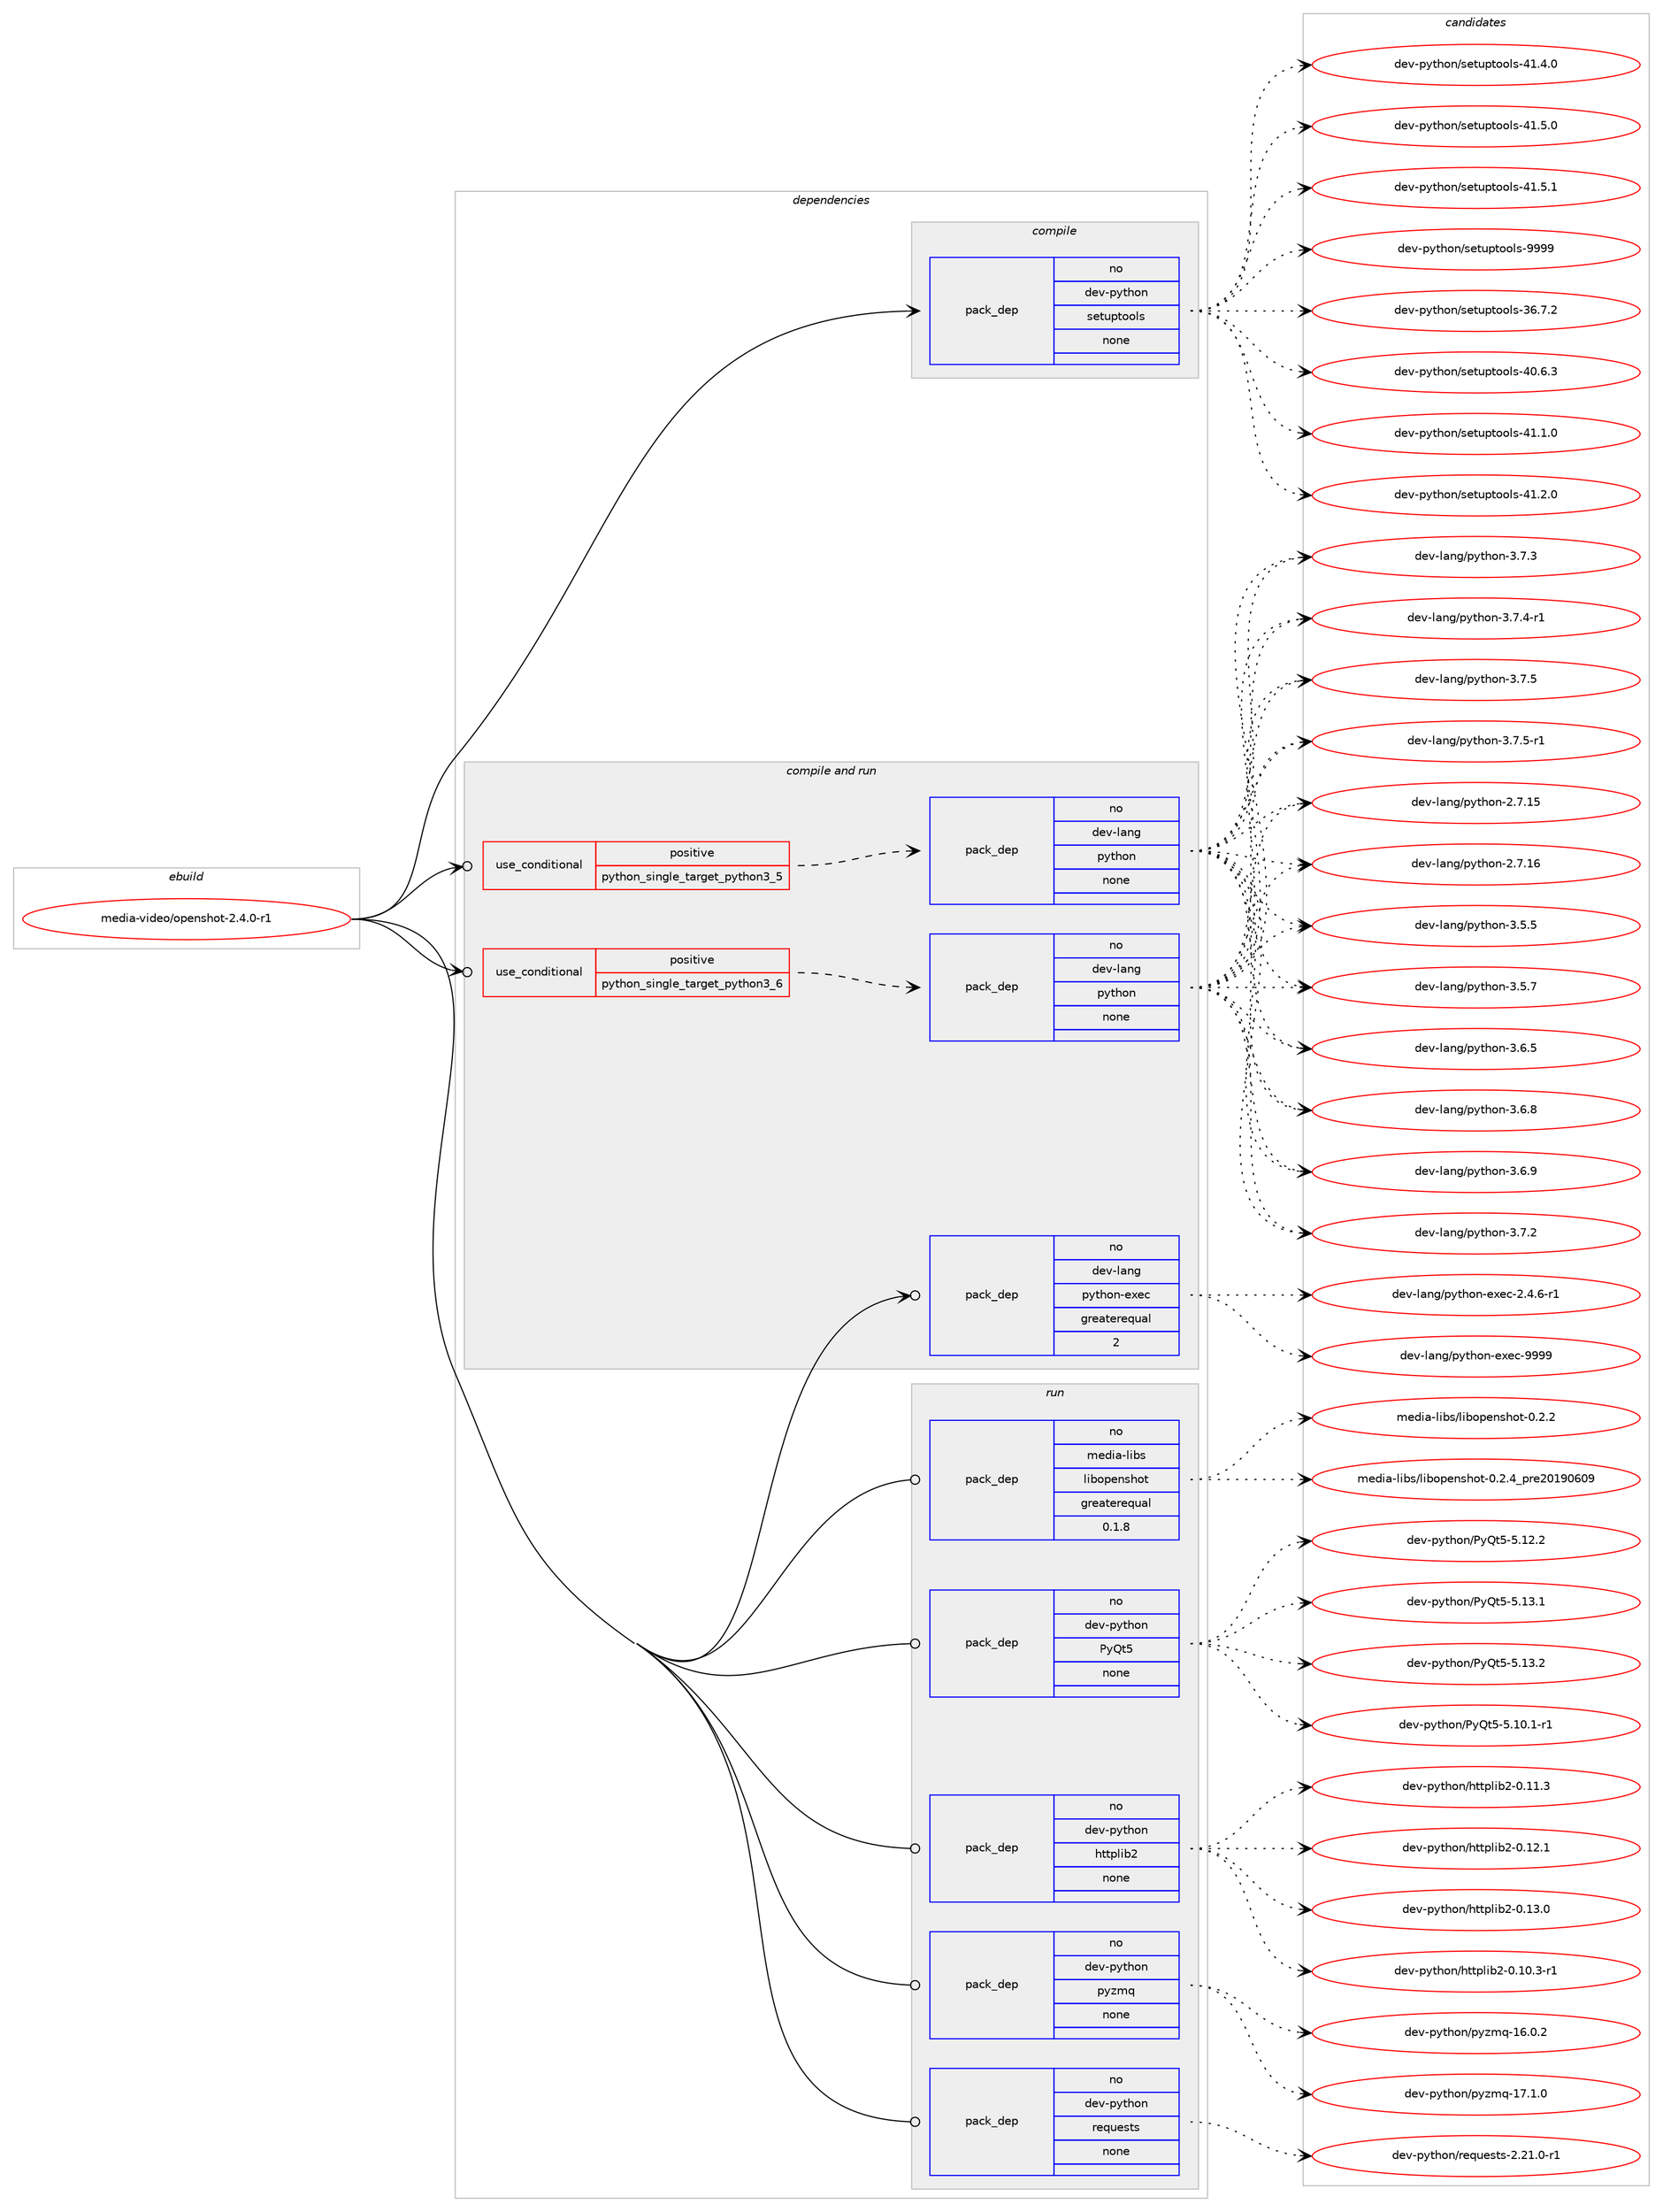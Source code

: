 digraph prolog {

# *************
# Graph options
# *************

newrank=true;
concentrate=true;
compound=true;
graph [rankdir=LR,fontname=Helvetica,fontsize=10,ranksep=1.5];#, ranksep=2.5, nodesep=0.2];
edge  [arrowhead=vee];
node  [fontname=Helvetica,fontsize=10];

# **********
# The ebuild
# **********

subgraph cluster_leftcol {
color=gray;
rank=same;
label=<<i>ebuild</i>>;
id [label="media-video/openshot-2.4.0-r1", color=red, width=4, href="../media-video/openshot-2.4.0-r1.svg"];
}

# ****************
# The dependencies
# ****************

subgraph cluster_midcol {
color=gray;
label=<<i>dependencies</i>>;
subgraph cluster_compile {
fillcolor="#eeeeee";
style=filled;
label=<<i>compile</i>>;
subgraph pack598410 {
dependency809496 [label=<<TABLE BORDER="0" CELLBORDER="1" CELLSPACING="0" CELLPADDING="4" WIDTH="220"><TR><TD ROWSPAN="6" CELLPADDING="30">pack_dep</TD></TR><TR><TD WIDTH="110">no</TD></TR><TR><TD>dev-python</TD></TR><TR><TD>setuptools</TD></TR><TR><TD>none</TD></TR><TR><TD></TD></TR></TABLE>>, shape=none, color=blue];
}
id:e -> dependency809496:w [weight=20,style="solid",arrowhead="vee"];
}
subgraph cluster_compileandrun {
fillcolor="#eeeeee";
style=filled;
label=<<i>compile and run</i>>;
subgraph cond196972 {
dependency809497 [label=<<TABLE BORDER="0" CELLBORDER="1" CELLSPACING="0" CELLPADDING="4"><TR><TD ROWSPAN="3" CELLPADDING="10">use_conditional</TD></TR><TR><TD>positive</TD></TR><TR><TD>python_single_target_python3_5</TD></TR></TABLE>>, shape=none, color=red];
subgraph pack598411 {
dependency809498 [label=<<TABLE BORDER="0" CELLBORDER="1" CELLSPACING="0" CELLPADDING="4" WIDTH="220"><TR><TD ROWSPAN="6" CELLPADDING="30">pack_dep</TD></TR><TR><TD WIDTH="110">no</TD></TR><TR><TD>dev-lang</TD></TR><TR><TD>python</TD></TR><TR><TD>none</TD></TR><TR><TD></TD></TR></TABLE>>, shape=none, color=blue];
}
dependency809497:e -> dependency809498:w [weight=20,style="dashed",arrowhead="vee"];
}
id:e -> dependency809497:w [weight=20,style="solid",arrowhead="odotvee"];
subgraph cond196973 {
dependency809499 [label=<<TABLE BORDER="0" CELLBORDER="1" CELLSPACING="0" CELLPADDING="4"><TR><TD ROWSPAN="3" CELLPADDING="10">use_conditional</TD></TR><TR><TD>positive</TD></TR><TR><TD>python_single_target_python3_6</TD></TR></TABLE>>, shape=none, color=red];
subgraph pack598412 {
dependency809500 [label=<<TABLE BORDER="0" CELLBORDER="1" CELLSPACING="0" CELLPADDING="4" WIDTH="220"><TR><TD ROWSPAN="6" CELLPADDING="30">pack_dep</TD></TR><TR><TD WIDTH="110">no</TD></TR><TR><TD>dev-lang</TD></TR><TR><TD>python</TD></TR><TR><TD>none</TD></TR><TR><TD></TD></TR></TABLE>>, shape=none, color=blue];
}
dependency809499:e -> dependency809500:w [weight=20,style="dashed",arrowhead="vee"];
}
id:e -> dependency809499:w [weight=20,style="solid",arrowhead="odotvee"];
subgraph pack598413 {
dependency809501 [label=<<TABLE BORDER="0" CELLBORDER="1" CELLSPACING="0" CELLPADDING="4" WIDTH="220"><TR><TD ROWSPAN="6" CELLPADDING="30">pack_dep</TD></TR><TR><TD WIDTH="110">no</TD></TR><TR><TD>dev-lang</TD></TR><TR><TD>python-exec</TD></TR><TR><TD>greaterequal</TD></TR><TR><TD>2</TD></TR></TABLE>>, shape=none, color=blue];
}
id:e -> dependency809501:w [weight=20,style="solid",arrowhead="odotvee"];
}
subgraph cluster_run {
fillcolor="#eeeeee";
style=filled;
label=<<i>run</i>>;
subgraph pack598414 {
dependency809502 [label=<<TABLE BORDER="0" CELLBORDER="1" CELLSPACING="0" CELLPADDING="4" WIDTH="220"><TR><TD ROWSPAN="6" CELLPADDING="30">pack_dep</TD></TR><TR><TD WIDTH="110">no</TD></TR><TR><TD>dev-python</TD></TR><TR><TD>PyQt5</TD></TR><TR><TD>none</TD></TR><TR><TD></TD></TR></TABLE>>, shape=none, color=blue];
}
id:e -> dependency809502:w [weight=20,style="solid",arrowhead="odot"];
subgraph pack598415 {
dependency809503 [label=<<TABLE BORDER="0" CELLBORDER="1" CELLSPACING="0" CELLPADDING="4" WIDTH="220"><TR><TD ROWSPAN="6" CELLPADDING="30">pack_dep</TD></TR><TR><TD WIDTH="110">no</TD></TR><TR><TD>dev-python</TD></TR><TR><TD>httplib2</TD></TR><TR><TD>none</TD></TR><TR><TD></TD></TR></TABLE>>, shape=none, color=blue];
}
id:e -> dependency809503:w [weight=20,style="solid",arrowhead="odot"];
subgraph pack598416 {
dependency809504 [label=<<TABLE BORDER="0" CELLBORDER="1" CELLSPACING="0" CELLPADDING="4" WIDTH="220"><TR><TD ROWSPAN="6" CELLPADDING="30">pack_dep</TD></TR><TR><TD WIDTH="110">no</TD></TR><TR><TD>dev-python</TD></TR><TR><TD>pyzmq</TD></TR><TR><TD>none</TD></TR><TR><TD></TD></TR></TABLE>>, shape=none, color=blue];
}
id:e -> dependency809504:w [weight=20,style="solid",arrowhead="odot"];
subgraph pack598417 {
dependency809505 [label=<<TABLE BORDER="0" CELLBORDER="1" CELLSPACING="0" CELLPADDING="4" WIDTH="220"><TR><TD ROWSPAN="6" CELLPADDING="30">pack_dep</TD></TR><TR><TD WIDTH="110">no</TD></TR><TR><TD>dev-python</TD></TR><TR><TD>requests</TD></TR><TR><TD>none</TD></TR><TR><TD></TD></TR></TABLE>>, shape=none, color=blue];
}
id:e -> dependency809505:w [weight=20,style="solid",arrowhead="odot"];
subgraph pack598418 {
dependency809506 [label=<<TABLE BORDER="0" CELLBORDER="1" CELLSPACING="0" CELLPADDING="4" WIDTH="220"><TR><TD ROWSPAN="6" CELLPADDING="30">pack_dep</TD></TR><TR><TD WIDTH="110">no</TD></TR><TR><TD>media-libs</TD></TR><TR><TD>libopenshot</TD></TR><TR><TD>greaterequal</TD></TR><TR><TD>0.1.8</TD></TR></TABLE>>, shape=none, color=blue];
}
id:e -> dependency809506:w [weight=20,style="solid",arrowhead="odot"];
}
}

# **************
# The candidates
# **************

subgraph cluster_choices {
rank=same;
color=gray;
label=<<i>candidates</i>>;

subgraph choice598410 {
color=black;
nodesep=1;
choice100101118451121211161041111104711510111611711211611111110811545515446554650 [label="dev-python/setuptools-36.7.2", color=red, width=4,href="../dev-python/setuptools-36.7.2.svg"];
choice100101118451121211161041111104711510111611711211611111110811545524846544651 [label="dev-python/setuptools-40.6.3", color=red, width=4,href="../dev-python/setuptools-40.6.3.svg"];
choice100101118451121211161041111104711510111611711211611111110811545524946494648 [label="dev-python/setuptools-41.1.0", color=red, width=4,href="../dev-python/setuptools-41.1.0.svg"];
choice100101118451121211161041111104711510111611711211611111110811545524946504648 [label="dev-python/setuptools-41.2.0", color=red, width=4,href="../dev-python/setuptools-41.2.0.svg"];
choice100101118451121211161041111104711510111611711211611111110811545524946524648 [label="dev-python/setuptools-41.4.0", color=red, width=4,href="../dev-python/setuptools-41.4.0.svg"];
choice100101118451121211161041111104711510111611711211611111110811545524946534648 [label="dev-python/setuptools-41.5.0", color=red, width=4,href="../dev-python/setuptools-41.5.0.svg"];
choice100101118451121211161041111104711510111611711211611111110811545524946534649 [label="dev-python/setuptools-41.5.1", color=red, width=4,href="../dev-python/setuptools-41.5.1.svg"];
choice10010111845112121116104111110471151011161171121161111111081154557575757 [label="dev-python/setuptools-9999", color=red, width=4,href="../dev-python/setuptools-9999.svg"];
dependency809496:e -> choice100101118451121211161041111104711510111611711211611111110811545515446554650:w [style=dotted,weight="100"];
dependency809496:e -> choice100101118451121211161041111104711510111611711211611111110811545524846544651:w [style=dotted,weight="100"];
dependency809496:e -> choice100101118451121211161041111104711510111611711211611111110811545524946494648:w [style=dotted,weight="100"];
dependency809496:e -> choice100101118451121211161041111104711510111611711211611111110811545524946504648:w [style=dotted,weight="100"];
dependency809496:e -> choice100101118451121211161041111104711510111611711211611111110811545524946524648:w [style=dotted,weight="100"];
dependency809496:e -> choice100101118451121211161041111104711510111611711211611111110811545524946534648:w [style=dotted,weight="100"];
dependency809496:e -> choice100101118451121211161041111104711510111611711211611111110811545524946534649:w [style=dotted,weight="100"];
dependency809496:e -> choice10010111845112121116104111110471151011161171121161111111081154557575757:w [style=dotted,weight="100"];
}
subgraph choice598411 {
color=black;
nodesep=1;
choice10010111845108971101034711212111610411111045504655464953 [label="dev-lang/python-2.7.15", color=red, width=4,href="../dev-lang/python-2.7.15.svg"];
choice10010111845108971101034711212111610411111045504655464954 [label="dev-lang/python-2.7.16", color=red, width=4,href="../dev-lang/python-2.7.16.svg"];
choice100101118451089711010347112121116104111110455146534653 [label="dev-lang/python-3.5.5", color=red, width=4,href="../dev-lang/python-3.5.5.svg"];
choice100101118451089711010347112121116104111110455146534655 [label="dev-lang/python-3.5.7", color=red, width=4,href="../dev-lang/python-3.5.7.svg"];
choice100101118451089711010347112121116104111110455146544653 [label="dev-lang/python-3.6.5", color=red, width=4,href="../dev-lang/python-3.6.5.svg"];
choice100101118451089711010347112121116104111110455146544656 [label="dev-lang/python-3.6.8", color=red, width=4,href="../dev-lang/python-3.6.8.svg"];
choice100101118451089711010347112121116104111110455146544657 [label="dev-lang/python-3.6.9", color=red, width=4,href="../dev-lang/python-3.6.9.svg"];
choice100101118451089711010347112121116104111110455146554650 [label="dev-lang/python-3.7.2", color=red, width=4,href="../dev-lang/python-3.7.2.svg"];
choice100101118451089711010347112121116104111110455146554651 [label="dev-lang/python-3.7.3", color=red, width=4,href="../dev-lang/python-3.7.3.svg"];
choice1001011184510897110103471121211161041111104551465546524511449 [label="dev-lang/python-3.7.4-r1", color=red, width=4,href="../dev-lang/python-3.7.4-r1.svg"];
choice100101118451089711010347112121116104111110455146554653 [label="dev-lang/python-3.7.5", color=red, width=4,href="../dev-lang/python-3.7.5.svg"];
choice1001011184510897110103471121211161041111104551465546534511449 [label="dev-lang/python-3.7.5-r1", color=red, width=4,href="../dev-lang/python-3.7.5-r1.svg"];
dependency809498:e -> choice10010111845108971101034711212111610411111045504655464953:w [style=dotted,weight="100"];
dependency809498:e -> choice10010111845108971101034711212111610411111045504655464954:w [style=dotted,weight="100"];
dependency809498:e -> choice100101118451089711010347112121116104111110455146534653:w [style=dotted,weight="100"];
dependency809498:e -> choice100101118451089711010347112121116104111110455146534655:w [style=dotted,weight="100"];
dependency809498:e -> choice100101118451089711010347112121116104111110455146544653:w [style=dotted,weight="100"];
dependency809498:e -> choice100101118451089711010347112121116104111110455146544656:w [style=dotted,weight="100"];
dependency809498:e -> choice100101118451089711010347112121116104111110455146544657:w [style=dotted,weight="100"];
dependency809498:e -> choice100101118451089711010347112121116104111110455146554650:w [style=dotted,weight="100"];
dependency809498:e -> choice100101118451089711010347112121116104111110455146554651:w [style=dotted,weight="100"];
dependency809498:e -> choice1001011184510897110103471121211161041111104551465546524511449:w [style=dotted,weight="100"];
dependency809498:e -> choice100101118451089711010347112121116104111110455146554653:w [style=dotted,weight="100"];
dependency809498:e -> choice1001011184510897110103471121211161041111104551465546534511449:w [style=dotted,weight="100"];
}
subgraph choice598412 {
color=black;
nodesep=1;
choice10010111845108971101034711212111610411111045504655464953 [label="dev-lang/python-2.7.15", color=red, width=4,href="../dev-lang/python-2.7.15.svg"];
choice10010111845108971101034711212111610411111045504655464954 [label="dev-lang/python-2.7.16", color=red, width=4,href="../dev-lang/python-2.7.16.svg"];
choice100101118451089711010347112121116104111110455146534653 [label="dev-lang/python-3.5.5", color=red, width=4,href="../dev-lang/python-3.5.5.svg"];
choice100101118451089711010347112121116104111110455146534655 [label="dev-lang/python-3.5.7", color=red, width=4,href="../dev-lang/python-3.5.7.svg"];
choice100101118451089711010347112121116104111110455146544653 [label="dev-lang/python-3.6.5", color=red, width=4,href="../dev-lang/python-3.6.5.svg"];
choice100101118451089711010347112121116104111110455146544656 [label="dev-lang/python-3.6.8", color=red, width=4,href="../dev-lang/python-3.6.8.svg"];
choice100101118451089711010347112121116104111110455146544657 [label="dev-lang/python-3.6.9", color=red, width=4,href="../dev-lang/python-3.6.9.svg"];
choice100101118451089711010347112121116104111110455146554650 [label="dev-lang/python-3.7.2", color=red, width=4,href="../dev-lang/python-3.7.2.svg"];
choice100101118451089711010347112121116104111110455146554651 [label="dev-lang/python-3.7.3", color=red, width=4,href="../dev-lang/python-3.7.3.svg"];
choice1001011184510897110103471121211161041111104551465546524511449 [label="dev-lang/python-3.7.4-r1", color=red, width=4,href="../dev-lang/python-3.7.4-r1.svg"];
choice100101118451089711010347112121116104111110455146554653 [label="dev-lang/python-3.7.5", color=red, width=4,href="../dev-lang/python-3.7.5.svg"];
choice1001011184510897110103471121211161041111104551465546534511449 [label="dev-lang/python-3.7.5-r1", color=red, width=4,href="../dev-lang/python-3.7.5-r1.svg"];
dependency809500:e -> choice10010111845108971101034711212111610411111045504655464953:w [style=dotted,weight="100"];
dependency809500:e -> choice10010111845108971101034711212111610411111045504655464954:w [style=dotted,weight="100"];
dependency809500:e -> choice100101118451089711010347112121116104111110455146534653:w [style=dotted,weight="100"];
dependency809500:e -> choice100101118451089711010347112121116104111110455146534655:w [style=dotted,weight="100"];
dependency809500:e -> choice100101118451089711010347112121116104111110455146544653:w [style=dotted,weight="100"];
dependency809500:e -> choice100101118451089711010347112121116104111110455146544656:w [style=dotted,weight="100"];
dependency809500:e -> choice100101118451089711010347112121116104111110455146544657:w [style=dotted,weight="100"];
dependency809500:e -> choice100101118451089711010347112121116104111110455146554650:w [style=dotted,weight="100"];
dependency809500:e -> choice100101118451089711010347112121116104111110455146554651:w [style=dotted,weight="100"];
dependency809500:e -> choice1001011184510897110103471121211161041111104551465546524511449:w [style=dotted,weight="100"];
dependency809500:e -> choice100101118451089711010347112121116104111110455146554653:w [style=dotted,weight="100"];
dependency809500:e -> choice1001011184510897110103471121211161041111104551465546534511449:w [style=dotted,weight="100"];
}
subgraph choice598413 {
color=black;
nodesep=1;
choice10010111845108971101034711212111610411111045101120101994550465246544511449 [label="dev-lang/python-exec-2.4.6-r1", color=red, width=4,href="../dev-lang/python-exec-2.4.6-r1.svg"];
choice10010111845108971101034711212111610411111045101120101994557575757 [label="dev-lang/python-exec-9999", color=red, width=4,href="../dev-lang/python-exec-9999.svg"];
dependency809501:e -> choice10010111845108971101034711212111610411111045101120101994550465246544511449:w [style=dotted,weight="100"];
dependency809501:e -> choice10010111845108971101034711212111610411111045101120101994557575757:w [style=dotted,weight="100"];
}
subgraph choice598414 {
color=black;
nodesep=1;
choice1001011184511212111610411111047801218111653455346494846494511449 [label="dev-python/PyQt5-5.10.1-r1", color=red, width=4,href="../dev-python/PyQt5-5.10.1-r1.svg"];
choice100101118451121211161041111104780121811165345534649504650 [label="dev-python/PyQt5-5.12.2", color=red, width=4,href="../dev-python/PyQt5-5.12.2.svg"];
choice100101118451121211161041111104780121811165345534649514649 [label="dev-python/PyQt5-5.13.1", color=red, width=4,href="../dev-python/PyQt5-5.13.1.svg"];
choice100101118451121211161041111104780121811165345534649514650 [label="dev-python/PyQt5-5.13.2", color=red, width=4,href="../dev-python/PyQt5-5.13.2.svg"];
dependency809502:e -> choice1001011184511212111610411111047801218111653455346494846494511449:w [style=dotted,weight="100"];
dependency809502:e -> choice100101118451121211161041111104780121811165345534649504650:w [style=dotted,weight="100"];
dependency809502:e -> choice100101118451121211161041111104780121811165345534649514649:w [style=dotted,weight="100"];
dependency809502:e -> choice100101118451121211161041111104780121811165345534649514650:w [style=dotted,weight="100"];
}
subgraph choice598415 {
color=black;
nodesep=1;
choice10010111845112121116104111110471041161161121081059850454846494846514511449 [label="dev-python/httplib2-0.10.3-r1", color=red, width=4,href="../dev-python/httplib2-0.10.3-r1.svg"];
choice1001011184511212111610411111047104116116112108105985045484649494651 [label="dev-python/httplib2-0.11.3", color=red, width=4,href="../dev-python/httplib2-0.11.3.svg"];
choice1001011184511212111610411111047104116116112108105985045484649504649 [label="dev-python/httplib2-0.12.1", color=red, width=4,href="../dev-python/httplib2-0.12.1.svg"];
choice1001011184511212111610411111047104116116112108105985045484649514648 [label="dev-python/httplib2-0.13.0", color=red, width=4,href="../dev-python/httplib2-0.13.0.svg"];
dependency809503:e -> choice10010111845112121116104111110471041161161121081059850454846494846514511449:w [style=dotted,weight="100"];
dependency809503:e -> choice1001011184511212111610411111047104116116112108105985045484649494651:w [style=dotted,weight="100"];
dependency809503:e -> choice1001011184511212111610411111047104116116112108105985045484649504649:w [style=dotted,weight="100"];
dependency809503:e -> choice1001011184511212111610411111047104116116112108105985045484649514648:w [style=dotted,weight="100"];
}
subgraph choice598416 {
color=black;
nodesep=1;
choice100101118451121211161041111104711212112210911345495446484650 [label="dev-python/pyzmq-16.0.2", color=red, width=4,href="../dev-python/pyzmq-16.0.2.svg"];
choice100101118451121211161041111104711212112210911345495546494648 [label="dev-python/pyzmq-17.1.0", color=red, width=4,href="../dev-python/pyzmq-17.1.0.svg"];
dependency809504:e -> choice100101118451121211161041111104711212112210911345495446484650:w [style=dotted,weight="100"];
dependency809504:e -> choice100101118451121211161041111104711212112210911345495546494648:w [style=dotted,weight="100"];
}
subgraph choice598417 {
color=black;
nodesep=1;
choice1001011184511212111610411111047114101113117101115116115455046504946484511449 [label="dev-python/requests-2.21.0-r1", color=red, width=4,href="../dev-python/requests-2.21.0-r1.svg"];
dependency809505:e -> choice1001011184511212111610411111047114101113117101115116115455046504946484511449:w [style=dotted,weight="100"];
}
subgraph choice598418 {
color=black;
nodesep=1;
choice1091011001059745108105981154710810598111112101110115104111116454846504650 [label="media-libs/libopenshot-0.2.2", color=red, width=4,href="../media-libs/libopenshot-0.2.2.svg"];
choice1091011001059745108105981154710810598111112101110115104111116454846504652951121141015048495748544857 [label="media-libs/libopenshot-0.2.4_pre20190609", color=red, width=4,href="../media-libs/libopenshot-0.2.4_pre20190609.svg"];
dependency809506:e -> choice1091011001059745108105981154710810598111112101110115104111116454846504650:w [style=dotted,weight="100"];
dependency809506:e -> choice1091011001059745108105981154710810598111112101110115104111116454846504652951121141015048495748544857:w [style=dotted,weight="100"];
}
}

}
